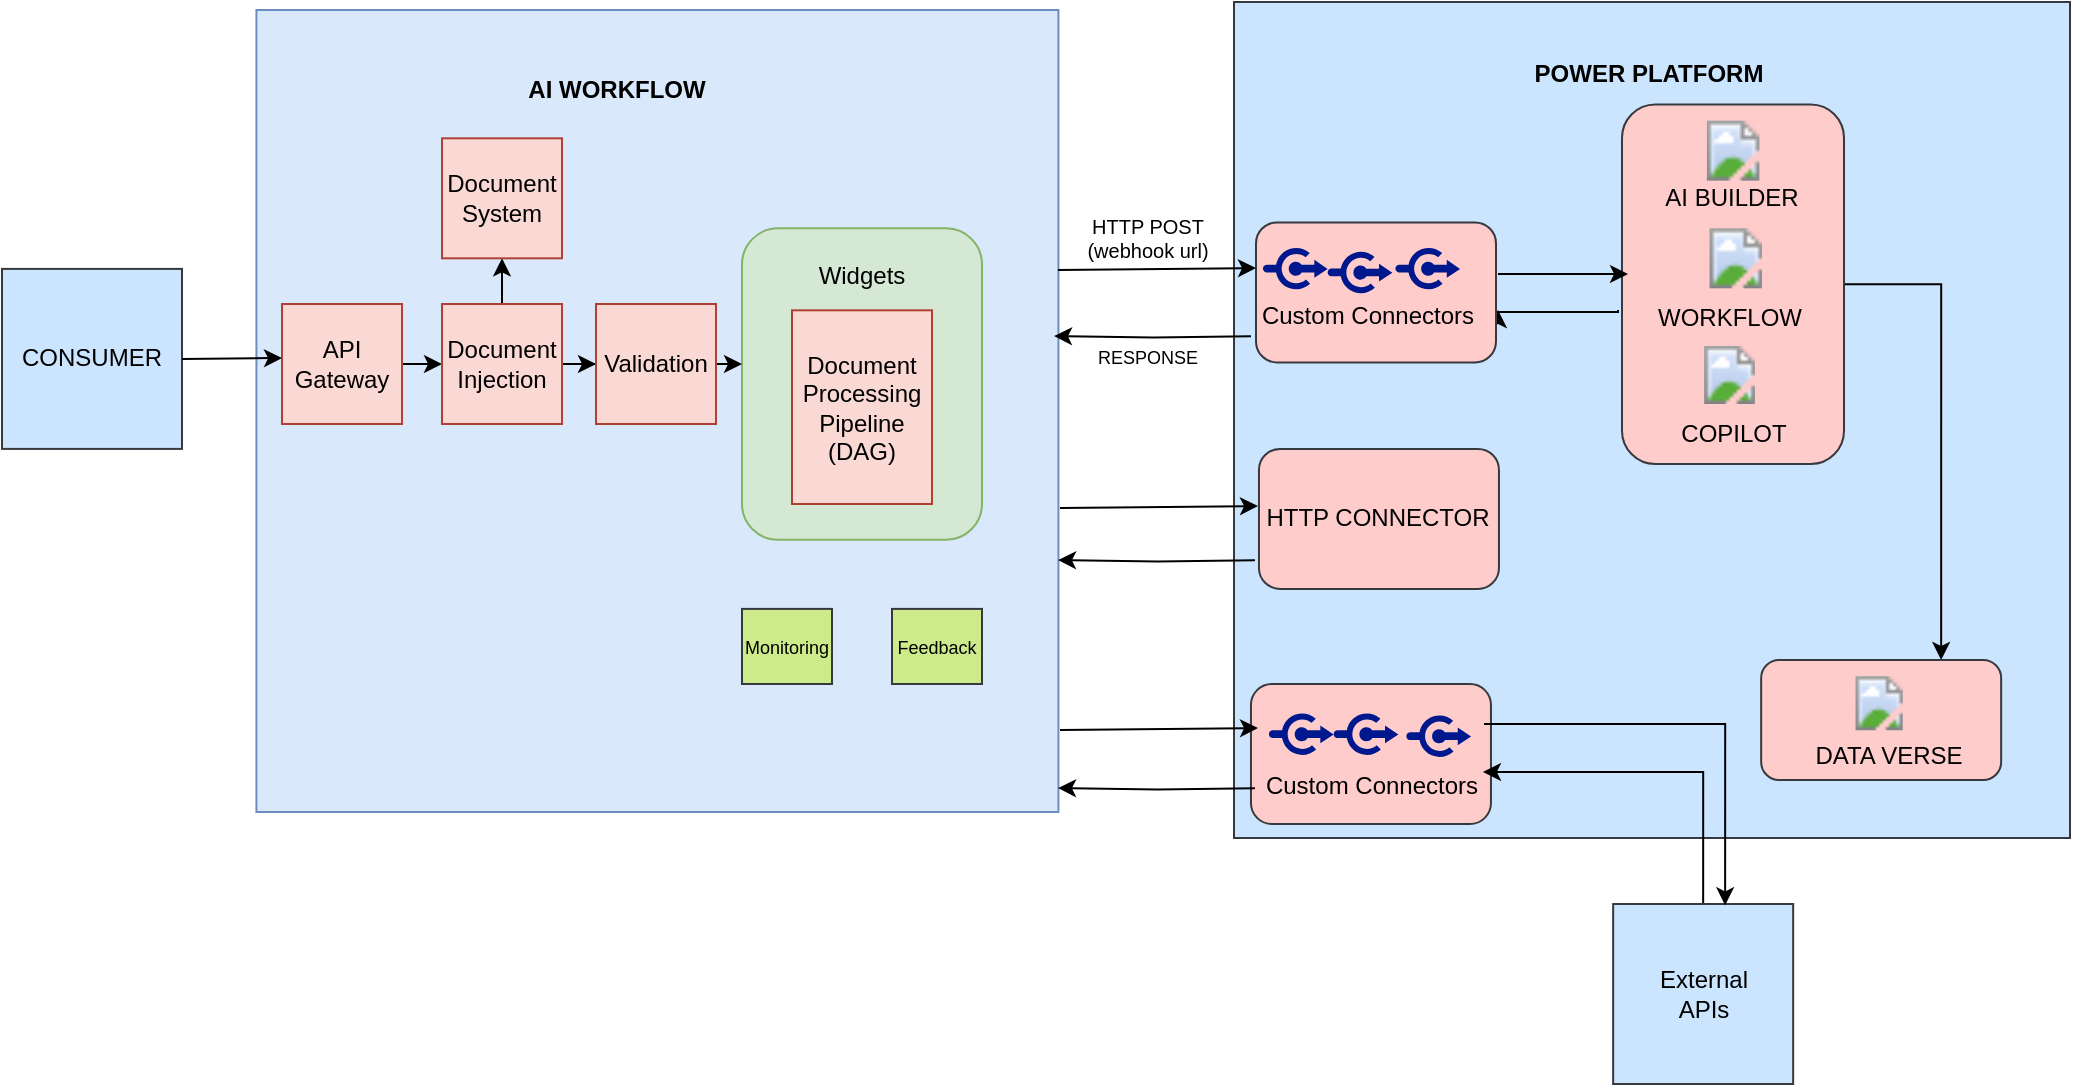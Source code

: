 <mxfile version="26.2.12">
  <diagram name="Page-1" id="-ZEGbbb4KFgpcQj7vi7V">
    <mxGraphModel dx="866" dy="482" grid="1" gridSize="10" guides="1" tooltips="1" connect="1" arrows="1" fold="1" page="1" pageScale="1" pageWidth="850" pageHeight="1100" math="0" shadow="0">
      <root>
        <mxCell id="0" />
        <mxCell id="1" parent="0" />
        <mxCell id="Of06rXtQwyT8jazibSlD-1" value="" style="whiteSpace=wrap;html=1;aspect=fixed;fillColor=#dae8fc;strokeColor=#6c8ebf;" parent="1" vertex="1">
          <mxGeometry x="137.21" y="43" width="401" height="401" as="geometry" />
        </mxCell>
        <mxCell id="Of06rXtQwyT8jazibSlD-2" value="" style="whiteSpace=wrap;html=1;aspect=fixed;fillColor=#cce5ff;strokeColor=#36393d;" parent="1" vertex="1">
          <mxGeometry x="626" y="39" width="418" height="418" as="geometry" />
        </mxCell>
        <mxCell id="Of06rXtQwyT8jazibSlD-19" value="POWER PLATFORM" style="text;html=1;align=center;verticalAlign=middle;whiteSpace=wrap;rounded=0;fontStyle=1" parent="1" vertex="1">
          <mxGeometry x="770.83" y="60.21" width="125" height="30" as="geometry" />
        </mxCell>
        <mxCell id="Of06rXtQwyT8jazibSlD-29" value="AI WORKFLOW" style="text;html=1;align=center;verticalAlign=middle;whiteSpace=wrap;rounded=0;fontStyle=1" parent="1" vertex="1">
          <mxGeometry x="255" y="68.32" width="125" height="30" as="geometry" />
        </mxCell>
        <mxCell id="Of06rXtQwyT8jazibSlD-54" value="" style="whiteSpace=wrap;html=1;aspect=fixed;fillColor=#cce5ff;strokeColor=#36393d;" parent="1" vertex="1">
          <mxGeometry x="10" y="172.45" width="90" height="90" as="geometry" />
        </mxCell>
        <mxCell id="Of06rXtQwyT8jazibSlD-55" value="CONSUMER" style="text;html=1;align=center;verticalAlign=middle;whiteSpace=wrap;rounded=0;" parent="1" vertex="1">
          <mxGeometry x="20" y="202.45" width="70" height="30" as="geometry" />
        </mxCell>
        <mxCell id="Of06rXtQwyT8jazibSlD-76" value="HTTP POST&lt;div&gt;(webhook url)&lt;/div&gt;" style="text;html=1;align=center;verticalAlign=middle;whiteSpace=wrap;rounded=0;fontSize=10;" parent="1" vertex="1">
          <mxGeometry x="538.21" y="142.45" width="90" height="30" as="geometry" />
        </mxCell>
        <mxCell id="Of06rXtQwyT8jazibSlD-156" style="edgeStyle=orthogonalEdgeStyle;rounded=0;orthogonalLoop=1;jettySize=auto;html=1;exitX=1;exitY=0.5;exitDx=0;exitDy=0;entryX=0.75;entryY=0;entryDx=0;entryDy=0;" parent="1" source="Of06rXtQwyT8jazibSlD-84" target="Of06rXtQwyT8jazibSlD-89" edge="1">
          <mxGeometry relative="1" as="geometry" />
        </mxCell>
        <mxCell id="Of06rXtQwyT8jazibSlD-164" style="edgeStyle=orthogonalEdgeStyle;rounded=0;orthogonalLoop=1;jettySize=auto;html=1;" parent="1" edge="1">
          <mxGeometry relative="1" as="geometry">
            <mxPoint x="758" y="193" as="targetPoint" />
            <Array as="points">
              <mxPoint x="818" y="194" />
            </Array>
            <mxPoint x="818" y="193" as="sourcePoint" />
          </mxGeometry>
        </mxCell>
        <mxCell id="Of06rXtQwyT8jazibSlD-84" value="" style="rounded=1;whiteSpace=wrap;html=1;fillColor=#ffcccc;strokeColor=#36393d;" parent="1" vertex="1">
          <mxGeometry x="820" y="90.21" width="111" height="179.79" as="geometry" />
        </mxCell>
        <mxCell id="Of06rXtQwyT8jazibSlD-85" value="" style="image;aspect=fixed;html=1;points=[];align=center;fontSize=12;image=img/lib/azure2/power_platform/AIBuilder.svg;" parent="1" vertex="1">
          <mxGeometry x="860.58" y="98.32" width="30" height="30" as="geometry" />
        </mxCell>
        <mxCell id="Of06rXtQwyT8jazibSlD-88" value="AI BUILDER" style="text;html=1;align=center;verticalAlign=middle;whiteSpace=wrap;rounded=0;" parent="1" vertex="1">
          <mxGeometry x="840.08" y="122.16" width="70.42" height="30" as="geometry" />
        </mxCell>
        <mxCell id="Of06rXtQwyT8jazibSlD-89" value="" style="rounded=1;whiteSpace=wrap;html=1;fillColor=#ffcccc;strokeColor=#36393d;" parent="1" vertex="1">
          <mxGeometry x="889.58" y="368" width="120" height="60" as="geometry" />
        </mxCell>
        <mxCell id="Of06rXtQwyT8jazibSlD-90" value="" style="image;aspect=fixed;html=1;points=[];align=center;fontSize=12;image=img/lib/azure2/power_platform/Dataverse.svg;" parent="1" vertex="1">
          <mxGeometry x="931.06" y="376.11" width="35.04" height="27" as="geometry" />
        </mxCell>
        <mxCell id="Of06rXtQwyT8jazibSlD-95" value="DATA VERSE" style="text;html=1;align=center;verticalAlign=middle;whiteSpace=wrap;rounded=0;" parent="1" vertex="1">
          <mxGeometry x="913.5" y="400.5" width="79" height="30" as="geometry" />
        </mxCell>
        <mxCell id="Of06rXtQwyT8jazibSlD-135" value="" style="rounded=1;whiteSpace=wrap;html=1;fillColor=#ffcccc;strokeColor=#36393d;" parent="1" vertex="1">
          <mxGeometry x="637" y="149.21" width="120" height="70" as="geometry" />
        </mxCell>
        <mxCell id="Of06rXtQwyT8jazibSlD-136" value="Custom Connectors" style="text;html=1;align=center;verticalAlign=middle;whiteSpace=wrap;rounded=0;" parent="1" vertex="1">
          <mxGeometry x="638.48" y="183.32" width="110" height="25.68" as="geometry" />
        </mxCell>
        <mxCell id="Of06rXtQwyT8jazibSlD-137" value="" style="sketch=0;aspect=fixed;pointerEvents=1;shadow=0;dashed=0;html=1;strokeColor=none;labelPosition=center;verticalLabelPosition=bottom;verticalAlign=top;align=center;fillColor=#00188D;shape=mxgraph.mscae.enterprise.connectors" parent="1" vertex="1">
          <mxGeometry x="640.48" y="161.32" width="32.35" height="22" as="geometry" />
        </mxCell>
        <mxCell id="Of06rXtQwyT8jazibSlD-138" value="" style="sketch=0;aspect=fixed;pointerEvents=1;shadow=0;dashed=0;html=1;strokeColor=none;labelPosition=center;verticalLabelPosition=bottom;verticalAlign=top;align=center;fillColor=#00188D;shape=mxgraph.mscae.enterprise.connectors" parent="1" vertex="1">
          <mxGeometry x="672.83" y="163.25" width="32.35" height="22" as="geometry" />
        </mxCell>
        <mxCell id="Of06rXtQwyT8jazibSlD-139" value="" style="sketch=0;aspect=fixed;pointerEvents=1;shadow=0;dashed=0;html=1;strokeColor=none;labelPosition=center;verticalLabelPosition=bottom;verticalAlign=top;align=center;fillColor=#00188D;shape=mxgraph.mscae.enterprise.connectors" parent="1" vertex="1">
          <mxGeometry x="706.7" y="161.32" width="32.35" height="22" as="geometry" />
        </mxCell>
        <mxCell id="Of06rXtQwyT8jazibSlD-152" value="" style="image;aspect=fixed;html=1;points=[];align=center;fontSize=12;image=img/lib/azure2/power_platform/CopilotStudio.svg;" parent="1" vertex="1">
          <mxGeometry x="857.94" y="211" width="31.64" height="29" as="geometry" />
        </mxCell>
        <mxCell id="Of06rXtQwyT8jazibSlD-155" value="COPILOT" style="text;html=1;align=center;verticalAlign=middle;whiteSpace=wrap;rounded=0;" parent="1" vertex="1">
          <mxGeometry x="846.4" y="240" width="60" height="30" as="geometry" />
        </mxCell>
        <mxCell id="Of06rXtQwyT8jazibSlD-165" value="" style="endArrow=classic;html=1;rounded=0;exitX=0.995;exitY=0.446;exitDx=0;exitDy=0;exitPerimeter=0;entryX=0;entryY=0.25;entryDx=0;entryDy=0;" parent="1" edge="1">
          <mxGeometry width="50" height="50" relative="1" as="geometry">
            <mxPoint x="538" y="173" as="sourcePoint" />
            <mxPoint x="637" y="172" as="targetPoint" />
          </mxGeometry>
        </mxCell>
        <mxCell id="Of06rXtQwyT8jazibSlD-169" style="edgeStyle=orthogonalEdgeStyle;rounded=0;orthogonalLoop=1;jettySize=auto;html=1;exitX=0;exitY=0.5;exitDx=0;exitDy=0;" parent="1" edge="1">
          <mxGeometry relative="1" as="geometry">
            <mxPoint x="634.48" y="206.16" as="sourcePoint" />
            <mxPoint x="536" y="206" as="targetPoint" />
          </mxGeometry>
        </mxCell>
        <mxCell id="Of06rXtQwyT8jazibSlD-175" value="" style="endArrow=classic;html=1;rounded=0;exitX=0.995;exitY=0.446;exitDx=0;exitDy=0;exitPerimeter=0;entryX=0;entryY=0.25;entryDx=0;entryDy=0;" parent="1" edge="1">
          <mxGeometry width="50" height="50" relative="1" as="geometry">
            <mxPoint x="539" y="292" as="sourcePoint" />
            <mxPoint x="638" y="291" as="targetPoint" />
          </mxGeometry>
        </mxCell>
        <mxCell id="Of06rXtQwyT8jazibSlD-180" value="" style="edgeStyle=orthogonalEdgeStyle;rounded=0;orthogonalLoop=1;jettySize=auto;html=1;" parent="1" edge="1">
          <mxGeometry relative="1" as="geometry">
            <mxPoint x="758" y="175" as="sourcePoint" />
            <mxPoint x="823" y="175" as="targetPoint" />
            <Array as="points">
              <mxPoint x="773" y="175" />
              <mxPoint x="773" y="175" />
            </Array>
          </mxGeometry>
        </mxCell>
        <mxCell id="Of06rXtQwyT8jazibSlD-182" value="RESPONSE" style="text;html=1;align=center;verticalAlign=middle;whiteSpace=wrap;rounded=0;fontSize=9;" parent="1" vertex="1">
          <mxGeometry x="558.21" y="202.45" width="50" height="30" as="geometry" />
        </mxCell>
        <mxCell id="Of06rXtQwyT8jazibSlD-183" style="edgeStyle=orthogonalEdgeStyle;rounded=0;orthogonalLoop=1;jettySize=auto;html=1;exitX=0;exitY=0.5;exitDx=0;exitDy=0;" parent="1" edge="1">
          <mxGeometry relative="1" as="geometry">
            <mxPoint x="636.48" y="318.16" as="sourcePoint" />
            <mxPoint x="538" y="318" as="targetPoint" />
          </mxGeometry>
        </mxCell>
        <mxCell id="Of06rXtQwyT8jazibSlD-186" value="" style="rounded=1;whiteSpace=wrap;html=1;fillColor=#ffcccc;strokeColor=#36393d;" parent="1" vertex="1">
          <mxGeometry x="634.48" y="380" width="120" height="70" as="geometry" />
        </mxCell>
        <mxCell id="Of06rXtQwyT8jazibSlD-187" value="Custom Connectors" style="text;html=1;align=center;verticalAlign=middle;whiteSpace=wrap;rounded=0;" parent="1" vertex="1">
          <mxGeometry x="640.48" y="416.45" width="110" height="30" as="geometry" />
        </mxCell>
        <mxCell id="Of06rXtQwyT8jazibSlD-188" value="" style="sketch=0;aspect=fixed;pointerEvents=1;shadow=0;dashed=0;html=1;strokeColor=none;labelPosition=center;verticalLabelPosition=bottom;verticalAlign=top;align=center;fillColor=#00188D;shape=mxgraph.mscae.enterprise.connectors" parent="1" vertex="1">
          <mxGeometry x="643.48" y="394.11" width="32.35" height="22" as="geometry" />
        </mxCell>
        <mxCell id="Of06rXtQwyT8jazibSlD-189" value="" style="sketch=0;aspect=fixed;pointerEvents=1;shadow=0;dashed=0;html=1;strokeColor=none;labelPosition=center;verticalLabelPosition=bottom;verticalAlign=top;align=center;fillColor=#00188D;shape=mxgraph.mscae.enterprise.connectors" parent="1" vertex="1">
          <mxGeometry x="675.83" y="394.11" width="32.35" height="22" as="geometry" />
        </mxCell>
        <mxCell id="Of06rXtQwyT8jazibSlD-190" value="" style="sketch=0;aspect=fixed;pointerEvents=1;shadow=0;dashed=0;html=1;strokeColor=none;labelPosition=center;verticalLabelPosition=bottom;verticalAlign=top;align=center;fillColor=#00188D;shape=mxgraph.mscae.enterprise.connectors" parent="1" vertex="1">
          <mxGeometry x="712.18" y="395.11" width="32.35" height="22" as="geometry" />
        </mxCell>
        <mxCell id="Of06rXtQwyT8jazibSlD-199" style="edgeStyle=orthogonalEdgeStyle;rounded=0;orthogonalLoop=1;jettySize=auto;html=1;exitX=0.5;exitY=0;exitDx=0;exitDy=0;entryX=1;entryY=0.25;entryDx=0;entryDy=0;" parent="1" source="Of06rXtQwyT8jazibSlD-191" target="Of06rXtQwyT8jazibSlD-187" edge="1">
          <mxGeometry relative="1" as="geometry" />
        </mxCell>
        <mxCell id="Of06rXtQwyT8jazibSlD-191" value="" style="whiteSpace=wrap;html=1;aspect=fixed;fillColor=#cce5ff;strokeColor=#36393d;" parent="1" vertex="1">
          <mxGeometry x="815.58" y="490" width="90" height="90" as="geometry" />
        </mxCell>
        <mxCell id="Of06rXtQwyT8jazibSlD-192" value="External APIs" style="text;html=1;align=center;verticalAlign=middle;whiteSpace=wrap;rounded=0;" parent="1" vertex="1">
          <mxGeometry x="825.58" y="520" width="70" height="30" as="geometry" />
        </mxCell>
        <mxCell id="Of06rXtQwyT8jazibSlD-193" style="edgeStyle=orthogonalEdgeStyle;rounded=0;orthogonalLoop=1;jettySize=auto;html=1;entryX=0.622;entryY=0.007;entryDx=0;entryDy=0;entryPerimeter=0;" parent="1" target="Of06rXtQwyT8jazibSlD-191" edge="1">
          <mxGeometry relative="1" as="geometry">
            <mxPoint x="760" y="400" as="sourcePoint" />
            <Array as="points">
              <mxPoint x="751" y="400" />
              <mxPoint x="872" y="400" />
            </Array>
          </mxGeometry>
        </mxCell>
        <mxCell id="Of06rXtQwyT8jazibSlD-195" value="" style="endArrow=classic;html=1;rounded=0;exitX=0.995;exitY=0.446;exitDx=0;exitDy=0;exitPerimeter=0;entryX=0;entryY=0.25;entryDx=0;entryDy=0;" parent="1" edge="1">
          <mxGeometry width="50" height="50" relative="1" as="geometry">
            <mxPoint x="539" y="403" as="sourcePoint" />
            <mxPoint x="638" y="402" as="targetPoint" />
          </mxGeometry>
        </mxCell>
        <mxCell id="Of06rXtQwyT8jazibSlD-197" style="edgeStyle=orthogonalEdgeStyle;rounded=0;orthogonalLoop=1;jettySize=auto;html=1;exitX=0;exitY=0.5;exitDx=0;exitDy=0;" parent="1" edge="1">
          <mxGeometry relative="1" as="geometry">
            <mxPoint x="636.48" y="432.16" as="sourcePoint" />
            <mxPoint x="538" y="432" as="targetPoint" />
          </mxGeometry>
        </mxCell>
        <mxCell id="bHyU3-QAid_nzxQ2LZUB-1" value="" style="rounded=1;whiteSpace=wrap;html=1;fillColor=#d5e8d4;strokeColor=#82b366;" parent="1" vertex="1">
          <mxGeometry x="380" y="152.16" width="120" height="155.77" as="geometry" />
        </mxCell>
        <mxCell id="bHyU3-QAid_nzxQ2LZUB-19" style="edgeStyle=orthogonalEdgeStyle;rounded=0;orthogonalLoop=1;jettySize=auto;html=1;exitX=1;exitY=0.5;exitDx=0;exitDy=0;entryX=0;entryY=0.5;entryDx=0;entryDy=0;" parent="1" source="bHyU3-QAid_nzxQ2LZUB-2" target="bHyU3-QAid_nzxQ2LZUB-3" edge="1">
          <mxGeometry relative="1" as="geometry" />
        </mxCell>
        <mxCell id="bHyU3-QAid_nzxQ2LZUB-2" value="API Gateway" style="rounded=0;whiteSpace=wrap;html=1;fillColor=#fad9d5;strokeColor=#ae4132;" parent="1" vertex="1">
          <mxGeometry x="150" y="190" width="60" height="60" as="geometry" />
        </mxCell>
        <mxCell id="bHyU3-QAid_nzxQ2LZUB-20" style="edgeStyle=orthogonalEdgeStyle;rounded=0;orthogonalLoop=1;jettySize=auto;html=1;exitX=1;exitY=0.5;exitDx=0;exitDy=0;" parent="1" source="bHyU3-QAid_nzxQ2LZUB-3" target="bHyU3-QAid_nzxQ2LZUB-13" edge="1">
          <mxGeometry relative="1" as="geometry" />
        </mxCell>
        <mxCell id="VihnGFTBYMbn4YZPZECG-2" style="edgeStyle=orthogonalEdgeStyle;rounded=0;orthogonalLoop=1;jettySize=auto;html=1;exitX=0.5;exitY=0;exitDx=0;exitDy=0;entryX=0.5;entryY=1;entryDx=0;entryDy=0;" edge="1" parent="1" source="bHyU3-QAid_nzxQ2LZUB-3" target="VihnGFTBYMbn4YZPZECG-1">
          <mxGeometry relative="1" as="geometry" />
        </mxCell>
        <mxCell id="bHyU3-QAid_nzxQ2LZUB-3" value="Document Injection" style="rounded=0;whiteSpace=wrap;html=1;fillColor=#fad9d5;strokeColor=#ae4132;" parent="1" vertex="1">
          <mxGeometry x="230" y="190" width="60" height="60" as="geometry" />
        </mxCell>
        <mxCell id="bHyU3-QAid_nzxQ2LZUB-5" value="" style="image;aspect=fixed;html=1;points=[];align=center;fontSize=12;image=img/lib/azure2/power_platform/PowerAutomate.svg;" parent="1" vertex="1">
          <mxGeometry x="857.94" y="152.16" width="37.89" height="30" as="geometry" />
        </mxCell>
        <mxCell id="bHyU3-QAid_nzxQ2LZUB-6" value="WORKFLOW" style="text;html=1;align=center;verticalAlign=middle;whiteSpace=wrap;rounded=0;" parent="1" vertex="1">
          <mxGeometry x="843.76" y="182.16" width="60" height="30" as="geometry" />
        </mxCell>
        <mxCell id="bHyU3-QAid_nzxQ2LZUB-11" value="HTTP CONNECTOR" style="rounded=1;whiteSpace=wrap;html=1;fillColor=#ffcccc;strokeColor=#36393d;" parent="1" vertex="1">
          <mxGeometry x="638.48" y="262.45" width="120" height="70" as="geometry" />
        </mxCell>
        <mxCell id="bHyU3-QAid_nzxQ2LZUB-12" value="Document Processing Pipeline (DAG)" style="rounded=0;whiteSpace=wrap;html=1;fillColor=#fad9d5;strokeColor=#ae4132;" parent="1" vertex="1">
          <mxGeometry x="405" y="193.16" width="70" height="96.84" as="geometry" />
        </mxCell>
        <mxCell id="bHyU3-QAid_nzxQ2LZUB-23" style="edgeStyle=orthogonalEdgeStyle;rounded=0;orthogonalLoop=1;jettySize=auto;html=1;exitX=1;exitY=0.5;exitDx=0;exitDy=0;" parent="1" source="bHyU3-QAid_nzxQ2LZUB-13" edge="1">
          <mxGeometry relative="1" as="geometry">
            <mxPoint x="380" y="220" as="targetPoint" />
          </mxGeometry>
        </mxCell>
        <mxCell id="bHyU3-QAid_nzxQ2LZUB-13" value="Validation" style="rounded=0;whiteSpace=wrap;html=1;fillColor=#fad9d5;strokeColor=#ae4132;" parent="1" vertex="1">
          <mxGeometry x="307" y="190" width="60" height="60" as="geometry" />
        </mxCell>
        <mxCell id="bHyU3-QAid_nzxQ2LZUB-14" value="&lt;font style=&quot;font-size: 9px;&quot;&gt;Feedback&lt;/font&gt;" style="rounded=0;whiteSpace=wrap;html=1;fillColor=#cdeb8b;strokeColor=#36393d;" parent="1" vertex="1">
          <mxGeometry x="455" y="342.45" width="45" height="37.55" as="geometry" />
        </mxCell>
        <mxCell id="bHyU3-QAid_nzxQ2LZUB-16" value="&lt;font style=&quot;font-size: 9px;&quot;&gt;Monitoring&lt;/font&gt;" style="rounded=0;whiteSpace=wrap;html=1;fillColor=#cdeb8b;strokeColor=#36393d;" parent="1" vertex="1">
          <mxGeometry x="380" y="342.45" width="45" height="37.55" as="geometry" />
        </mxCell>
        <mxCell id="bHyU3-QAid_nzxQ2LZUB-17" value="Widgets" style="text;html=1;align=center;verticalAlign=middle;whiteSpace=wrap;rounded=0;" parent="1" vertex="1">
          <mxGeometry x="410" y="161.21" width="60" height="30" as="geometry" />
        </mxCell>
        <mxCell id="bHyU3-QAid_nzxQ2LZUB-18" style="edgeStyle=orthogonalEdgeStyle;rounded=0;orthogonalLoop=1;jettySize=auto;html=1;exitX=1;exitY=0.5;exitDx=0;exitDy=0;" parent="1" source="Of06rXtQwyT8jazibSlD-54" edge="1">
          <mxGeometry relative="1" as="geometry">
            <mxPoint x="150" y="217" as="targetPoint" />
          </mxGeometry>
        </mxCell>
        <mxCell id="VihnGFTBYMbn4YZPZECG-1" value="Document System" style="rounded=0;whiteSpace=wrap;html=1;fillColor=#fad9d5;strokeColor=#ae4132;" vertex="1" parent="1">
          <mxGeometry x="230" y="107.16" width="60" height="60" as="geometry" />
        </mxCell>
      </root>
    </mxGraphModel>
  </diagram>
</mxfile>
